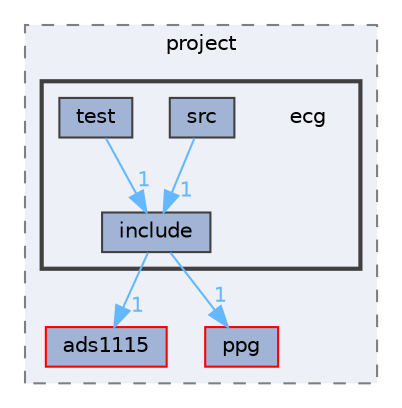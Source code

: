 digraph "Software/Firmware/project/ecg"
{
 // LATEX_PDF_SIZE
  bgcolor="transparent";
  edge [fontname=Helvetica,fontsize=10,labelfontname=Helvetica,labelfontsize=10];
  node [fontname=Helvetica,fontsize=10,shape=box,height=0.2,width=0.4];
  compound=true
  subgraph clusterdir_0f05551bec2e356b5b4633bda4b6fd8d {
    graph [ bgcolor="#edf0f7", pencolor="grey50", label="project", fontname=Helvetica,fontsize=10 style="filled,dashed", URL="dir_0f05551bec2e356b5b4633bda4b6fd8d.html",tooltip=""]
  dir_970d6700fad0eea1fd73061d0f7b3c90 [label="ads1115", fillcolor="#a2b4d6", color="red", style="filled", URL="dir_970d6700fad0eea1fd73061d0f7b3c90.html",tooltip=""];
  dir_b0bf7c56bb40bf9d82fb811d7dc25f65 [label="ppg", fillcolor="#a2b4d6", color="red", style="filled", URL="dir_b0bf7c56bb40bf9d82fb811d7dc25f65.html",tooltip=""];
  subgraph clusterdir_2bee69849a4f5579481b2253a42a2741 {
    graph [ bgcolor="#edf0f7", pencolor="grey25", label="", fontname=Helvetica,fontsize=10 style="filled,bold", URL="dir_2bee69849a4f5579481b2253a42a2741.html",tooltip=""]
    dir_2bee69849a4f5579481b2253a42a2741 [shape=plaintext, label="ecg"];
  dir_960faa4f3fc034285cca4edf246f21ab [label="include", fillcolor="#a2b4d6", color="grey25", style="filled", URL="dir_960faa4f3fc034285cca4edf246f21ab.html",tooltip=""];
  dir_3fbb9bf8aa88f880c975fa8f6d2a9127 [label="src", fillcolor="#a2b4d6", color="grey25", style="filled", URL="dir_3fbb9bf8aa88f880c975fa8f6d2a9127.html",tooltip=""];
  dir_6772a75545bf117317d7166312b29b5f [label="test", fillcolor="#a2b4d6", color="grey25", style="filled", URL="dir_6772a75545bf117317d7166312b29b5f.html",tooltip=""];
  }
  }
  dir_960faa4f3fc034285cca4edf246f21ab->dir_970d6700fad0eea1fd73061d0f7b3c90 [headlabel="1", labeldistance=1.5 headhref="dir_000006_000000.html" href="dir_000006_000000.html" color="steelblue1" fontcolor="steelblue1"];
  dir_960faa4f3fc034285cca4edf246f21ab->dir_b0bf7c56bb40bf9d82fb811d7dc25f65 [headlabel="1", labeldistance=1.5 headhref="dir_000006_000012.html" href="dir_000006_000012.html" color="steelblue1" fontcolor="steelblue1"];
  dir_3fbb9bf8aa88f880c975fa8f6d2a9127->dir_960faa4f3fc034285cca4edf246f21ab [headlabel="1", labeldistance=1.5 headhref="dir_000016_000006.html" href="dir_000016_000006.html" color="steelblue1" fontcolor="steelblue1"];
  dir_6772a75545bf117317d7166312b29b5f->dir_960faa4f3fc034285cca4edf246f21ab [headlabel="1", labeldistance=1.5 headhref="dir_000023_000006.html" href="dir_000023_000006.html" color="steelblue1" fontcolor="steelblue1"];
}
